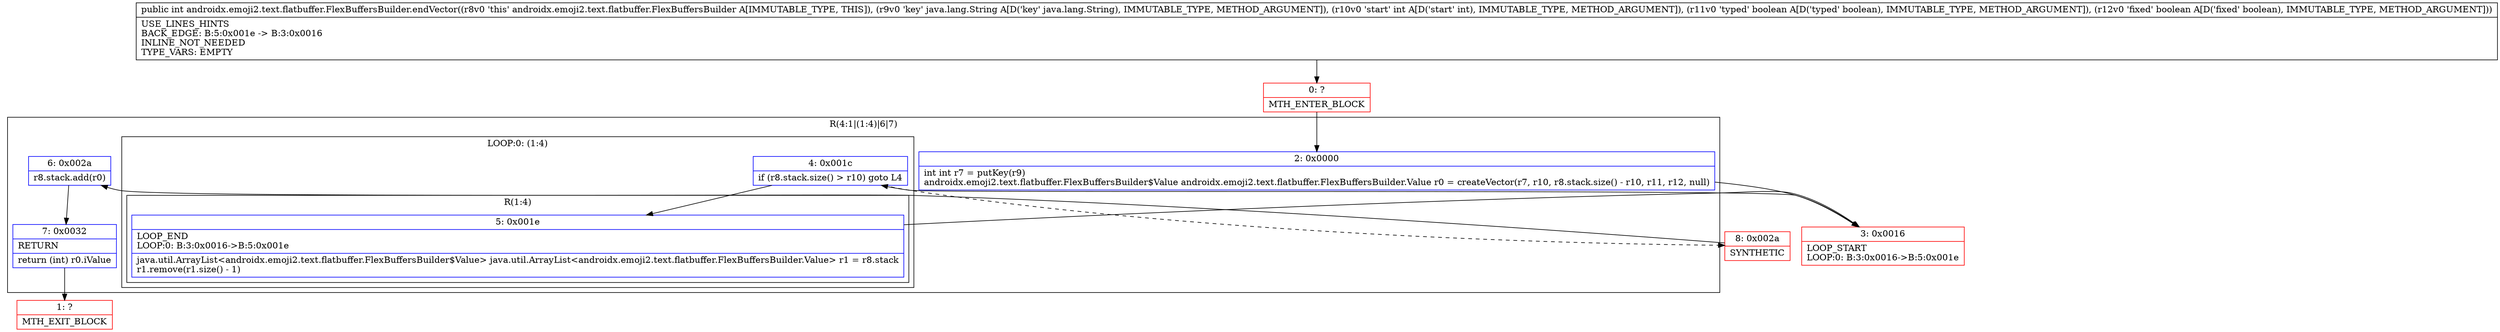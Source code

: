 digraph "CFG forandroidx.emoji2.text.flatbuffer.FlexBuffersBuilder.endVector(Ljava\/lang\/String;IZZ)I" {
subgraph cluster_Region_836543047 {
label = "R(4:1|(1:4)|6|7)";
node [shape=record,color=blue];
Node_2 [shape=record,label="{2\:\ 0x0000|int int r7 = putKey(r9)\landroidx.emoji2.text.flatbuffer.FlexBuffersBuilder$Value androidx.emoji2.text.flatbuffer.FlexBuffersBuilder.Value r0 = createVector(r7, r10, r8.stack.size() \- r10, r11, r12, null)\l}"];
subgraph cluster_LoopRegion_81309031 {
label = "LOOP:0: (1:4)";
node [shape=record,color=blue];
Node_4 [shape=record,label="{4\:\ 0x001c|if (r8.stack.size() \> r10) goto L4\l}"];
subgraph cluster_Region_97134530 {
label = "R(1:4)";
node [shape=record,color=blue];
Node_5 [shape=record,label="{5\:\ 0x001e|LOOP_END\lLOOP:0: B:3:0x0016\-\>B:5:0x001e\l|java.util.ArrayList\<androidx.emoji2.text.flatbuffer.FlexBuffersBuilder$Value\> java.util.ArrayList\<androidx.emoji2.text.flatbuffer.FlexBuffersBuilder.Value\> r1 = r8.stack\lr1.remove(r1.size() \- 1)\l}"];
}
}
Node_6 [shape=record,label="{6\:\ 0x002a|r8.stack.add(r0)\l}"];
Node_7 [shape=record,label="{7\:\ 0x0032|RETURN\l|return (int) r0.iValue\l}"];
}
Node_0 [shape=record,color=red,label="{0\:\ ?|MTH_ENTER_BLOCK\l}"];
Node_3 [shape=record,color=red,label="{3\:\ 0x0016|LOOP_START\lLOOP:0: B:3:0x0016\-\>B:5:0x001e\l}"];
Node_8 [shape=record,color=red,label="{8\:\ 0x002a|SYNTHETIC\l}"];
Node_1 [shape=record,color=red,label="{1\:\ ?|MTH_EXIT_BLOCK\l}"];
MethodNode[shape=record,label="{public int androidx.emoji2.text.flatbuffer.FlexBuffersBuilder.endVector((r8v0 'this' androidx.emoji2.text.flatbuffer.FlexBuffersBuilder A[IMMUTABLE_TYPE, THIS]), (r9v0 'key' java.lang.String A[D('key' java.lang.String), IMMUTABLE_TYPE, METHOD_ARGUMENT]), (r10v0 'start' int A[D('start' int), IMMUTABLE_TYPE, METHOD_ARGUMENT]), (r11v0 'typed' boolean A[D('typed' boolean), IMMUTABLE_TYPE, METHOD_ARGUMENT]), (r12v0 'fixed' boolean A[D('fixed' boolean), IMMUTABLE_TYPE, METHOD_ARGUMENT]))  | USE_LINES_HINTS\lBACK_EDGE: B:5:0x001e \-\> B:3:0x0016\lINLINE_NOT_NEEDED\lTYPE_VARS: EMPTY\l}"];
MethodNode -> Node_0;Node_2 -> Node_3;
Node_4 -> Node_5;
Node_4 -> Node_8[style=dashed];
Node_5 -> Node_3;
Node_6 -> Node_7;
Node_7 -> Node_1;
Node_0 -> Node_2;
Node_3 -> Node_4;
Node_8 -> Node_6;
}

